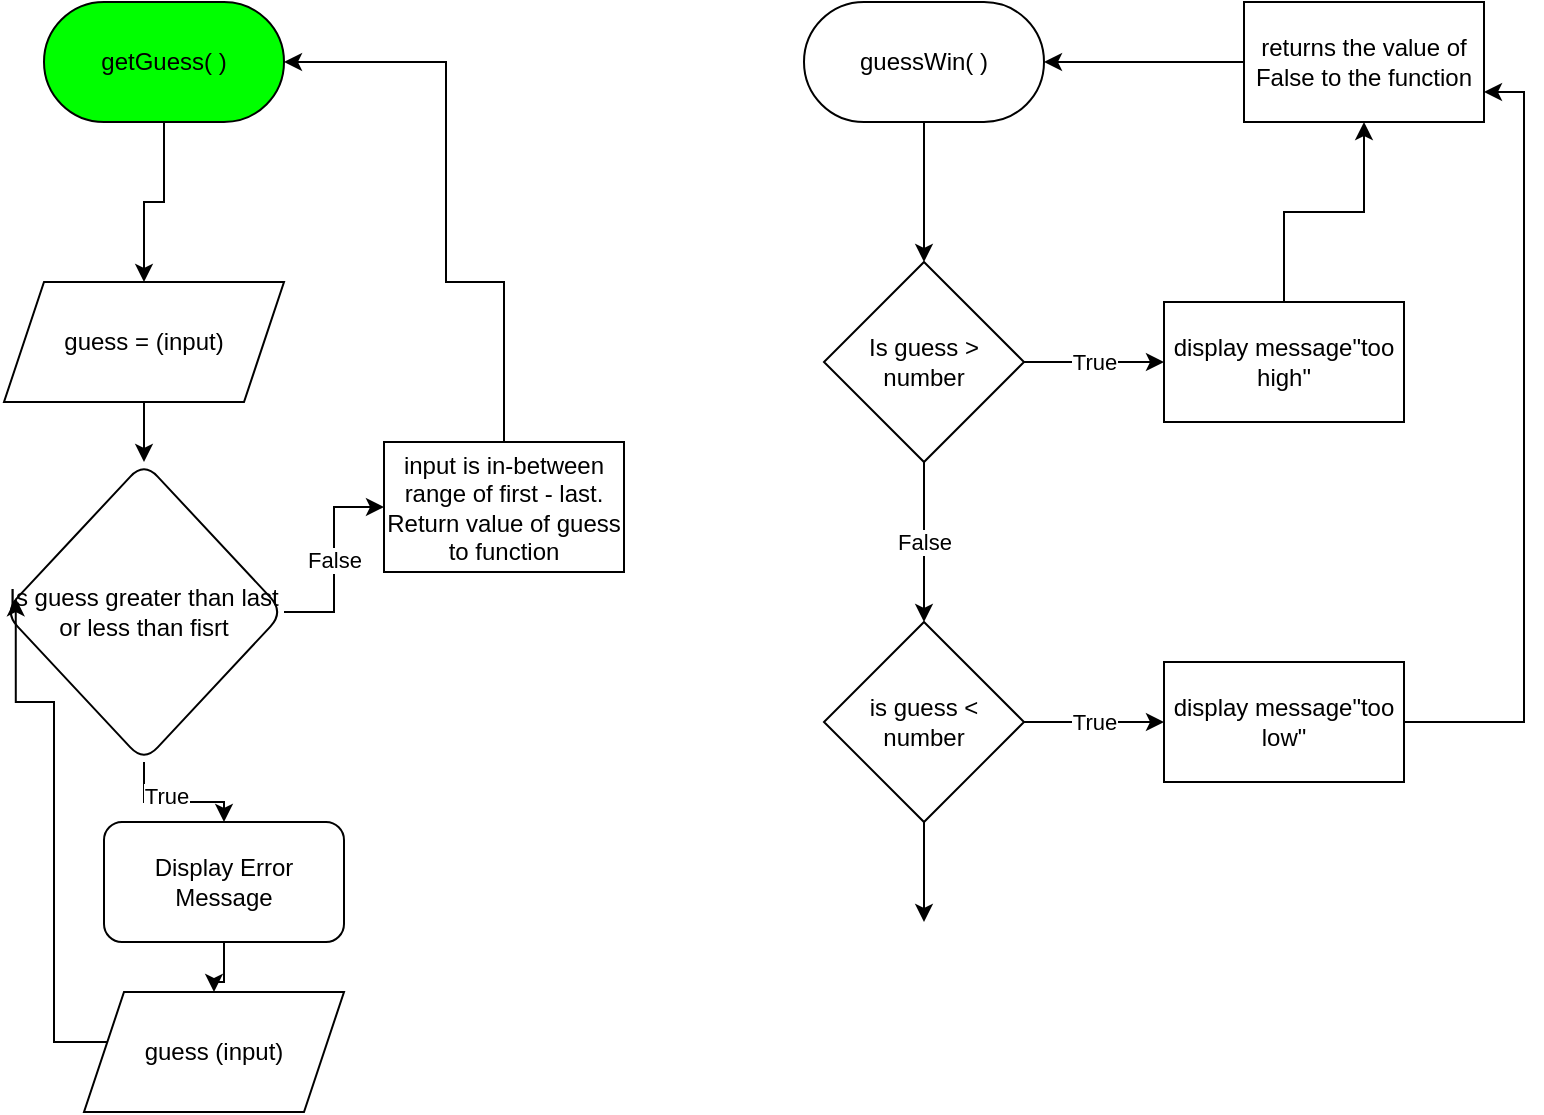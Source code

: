 <mxfile version="22.0.8" type="github">
  <diagram id="C5RBs43oDa-KdzZeNtuy" name="Page-1">
    <mxGraphModel dx="1335" dy="433" grid="1" gridSize="10" guides="1" tooltips="1" connect="1" arrows="1" fold="1" page="1" pageScale="1" pageWidth="827" pageHeight="1169" math="0" shadow="0">
      <root>
        <mxCell id="WIyWlLk6GJQsqaUBKTNV-0" />
        <mxCell id="WIyWlLk6GJQsqaUBKTNV-1" parent="WIyWlLk6GJQsqaUBKTNV-0" />
        <mxCell id="zW4cXiB-PVYMCWym2ozw-4" value="" style="edgeStyle=orthogonalEdgeStyle;rounded=0;orthogonalLoop=1;jettySize=auto;html=1;" edge="1" parent="WIyWlLk6GJQsqaUBKTNV-1" source="zW4cXiB-PVYMCWym2ozw-0" target="zW4cXiB-PVYMCWym2ozw-3">
          <mxGeometry relative="1" as="geometry" />
        </mxCell>
        <mxCell id="zW4cXiB-PVYMCWym2ozw-0" value="getGuess( )" style="rounded=1;whiteSpace=wrap;html=1;fillColor=#00FF00;arcSize=50;" vertex="1" parent="WIyWlLk6GJQsqaUBKTNV-1">
          <mxGeometry x="10" y="90" width="120" height="60" as="geometry" />
        </mxCell>
        <mxCell id="zW4cXiB-PVYMCWym2ozw-6" value="" style="edgeStyle=orthogonalEdgeStyle;rounded=0;orthogonalLoop=1;jettySize=auto;html=1;" edge="1" parent="WIyWlLk6GJQsqaUBKTNV-1" source="zW4cXiB-PVYMCWym2ozw-3" target="zW4cXiB-PVYMCWym2ozw-5">
          <mxGeometry relative="1" as="geometry" />
        </mxCell>
        <mxCell id="zW4cXiB-PVYMCWym2ozw-3" value="guess = (input)" style="shape=parallelogram;perimeter=parallelogramPerimeter;whiteSpace=wrap;html=1;fixedSize=1;rounded=1;arcSize=0;size=20;" vertex="1" parent="WIyWlLk6GJQsqaUBKTNV-1">
          <mxGeometry x="-10" y="230" width="140" height="60" as="geometry" />
        </mxCell>
        <mxCell id="zW4cXiB-PVYMCWym2ozw-8" value="False" style="edgeStyle=orthogonalEdgeStyle;rounded=0;orthogonalLoop=1;jettySize=auto;html=1;" edge="1" parent="WIyWlLk6GJQsqaUBKTNV-1" source="zW4cXiB-PVYMCWym2ozw-5" target="zW4cXiB-PVYMCWym2ozw-7">
          <mxGeometry relative="1" as="geometry" />
        </mxCell>
        <mxCell id="zW4cXiB-PVYMCWym2ozw-10" value="" style="edgeStyle=orthogonalEdgeStyle;rounded=0;orthogonalLoop=1;jettySize=auto;html=1;" edge="1" parent="WIyWlLk6GJQsqaUBKTNV-1" source="zW4cXiB-PVYMCWym2ozw-5" target="zW4cXiB-PVYMCWym2ozw-9">
          <mxGeometry relative="1" as="geometry" />
        </mxCell>
        <mxCell id="zW4cXiB-PVYMCWym2ozw-14" value="True" style="edgeLabel;html=1;align=center;verticalAlign=middle;resizable=0;points=[];" vertex="1" connectable="0" parent="zW4cXiB-PVYMCWym2ozw-10">
          <mxGeometry x="-0.125" y="3" relative="1" as="geometry">
            <mxPoint as="offset" />
          </mxGeometry>
        </mxCell>
        <mxCell id="zW4cXiB-PVYMCWym2ozw-5" value="Is guess greater than last or less than fisrt" style="rhombus;whiteSpace=wrap;html=1;rounded=1;" vertex="1" parent="WIyWlLk6GJQsqaUBKTNV-1">
          <mxGeometry x="-10" y="320" width="140" height="150" as="geometry" />
        </mxCell>
        <mxCell id="zW4cXiB-PVYMCWym2ozw-15" style="edgeStyle=orthogonalEdgeStyle;rounded=0;orthogonalLoop=1;jettySize=auto;html=1;" edge="1" parent="WIyWlLk6GJQsqaUBKTNV-1" source="zW4cXiB-PVYMCWym2ozw-7" target="zW4cXiB-PVYMCWym2ozw-0">
          <mxGeometry relative="1" as="geometry">
            <mxPoint x="210" as="targetPoint" />
            <Array as="points">
              <mxPoint x="240" y="230" />
              <mxPoint x="211" y="230" />
              <mxPoint x="211" y="120" />
            </Array>
          </mxGeometry>
        </mxCell>
        <mxCell id="zW4cXiB-PVYMCWym2ozw-7" value="input is in-between range of first - last. Return value of guess to function" style="rounded=1;whiteSpace=wrap;html=1;arcSize=0;" vertex="1" parent="WIyWlLk6GJQsqaUBKTNV-1">
          <mxGeometry x="180" y="310" width="120" height="65" as="geometry" />
        </mxCell>
        <mxCell id="zW4cXiB-PVYMCWym2ozw-12" value="" style="edgeStyle=orthogonalEdgeStyle;rounded=0;orthogonalLoop=1;jettySize=auto;html=1;" edge="1" parent="WIyWlLk6GJQsqaUBKTNV-1" source="zW4cXiB-PVYMCWym2ozw-9" target="zW4cXiB-PVYMCWym2ozw-11">
          <mxGeometry relative="1" as="geometry" />
        </mxCell>
        <mxCell id="zW4cXiB-PVYMCWym2ozw-9" value="Display Error Message" style="rounded=1;whiteSpace=wrap;html=1;" vertex="1" parent="WIyWlLk6GJQsqaUBKTNV-1">
          <mxGeometry x="40" y="500" width="120" height="60" as="geometry" />
        </mxCell>
        <mxCell id="zW4cXiB-PVYMCWym2ozw-13" style="edgeStyle=orthogonalEdgeStyle;rounded=0;orthogonalLoop=1;jettySize=auto;html=1;entryX=0.042;entryY=0.454;entryDx=0;entryDy=0;entryPerimeter=0;exitX=0;exitY=0.5;exitDx=0;exitDy=0;" edge="1" parent="WIyWlLk6GJQsqaUBKTNV-1" source="zW4cXiB-PVYMCWym2ozw-11" target="zW4cXiB-PVYMCWym2ozw-5">
          <mxGeometry relative="1" as="geometry">
            <mxPoint y="380" as="targetPoint" />
            <Array as="points">
              <mxPoint x="50" y="610" />
              <mxPoint x="15" y="610" />
              <mxPoint x="15" y="440" />
              <mxPoint x="-4" y="440" />
            </Array>
          </mxGeometry>
        </mxCell>
        <mxCell id="zW4cXiB-PVYMCWym2ozw-11" value="guess (input)" style="shape=parallelogram;perimeter=parallelogramPerimeter;whiteSpace=wrap;html=1;fixedSize=1;rounded=1;arcSize=0;size=20;" vertex="1" parent="WIyWlLk6GJQsqaUBKTNV-1">
          <mxGeometry x="30" y="585" width="130" height="60" as="geometry" />
        </mxCell>
        <mxCell id="zW4cXiB-PVYMCWym2ozw-20" value="" style="edgeStyle=orthogonalEdgeStyle;rounded=0;orthogonalLoop=1;jettySize=auto;html=1;" edge="1" parent="WIyWlLk6GJQsqaUBKTNV-1" source="zW4cXiB-PVYMCWym2ozw-16">
          <mxGeometry relative="1" as="geometry">
            <mxPoint x="450" y="220" as="targetPoint" />
          </mxGeometry>
        </mxCell>
        <mxCell id="zW4cXiB-PVYMCWym2ozw-16" value="guessWin( )" style="rounded=1;whiteSpace=wrap;html=1;arcSize=50;" vertex="1" parent="WIyWlLk6GJQsqaUBKTNV-1">
          <mxGeometry x="390" y="90" width="120" height="60" as="geometry" />
        </mxCell>
        <mxCell id="zW4cXiB-PVYMCWym2ozw-23" value="True" style="edgeStyle=orthogonalEdgeStyle;rounded=0;orthogonalLoop=1;jettySize=auto;html=1;" edge="1" parent="WIyWlLk6GJQsqaUBKTNV-1" source="zW4cXiB-PVYMCWym2ozw-21" target="zW4cXiB-PVYMCWym2ozw-22">
          <mxGeometry relative="1" as="geometry" />
        </mxCell>
        <mxCell id="zW4cXiB-PVYMCWym2ozw-29" value="False" style="edgeStyle=orthogonalEdgeStyle;rounded=0;orthogonalLoop=1;jettySize=auto;html=1;" edge="1" parent="WIyWlLk6GJQsqaUBKTNV-1" source="zW4cXiB-PVYMCWym2ozw-21" target="zW4cXiB-PVYMCWym2ozw-28">
          <mxGeometry relative="1" as="geometry" />
        </mxCell>
        <mxCell id="zW4cXiB-PVYMCWym2ozw-21" value="Is guess &amp;gt; number" style="rhombus;whiteSpace=wrap;html=1;" vertex="1" parent="WIyWlLk6GJQsqaUBKTNV-1">
          <mxGeometry x="400" y="220" width="100" height="100" as="geometry" />
        </mxCell>
        <mxCell id="zW4cXiB-PVYMCWym2ozw-26" value="" style="edgeStyle=orthogonalEdgeStyle;rounded=0;orthogonalLoop=1;jettySize=auto;html=1;" edge="1" parent="WIyWlLk6GJQsqaUBKTNV-1" source="zW4cXiB-PVYMCWym2ozw-22" target="zW4cXiB-PVYMCWym2ozw-25">
          <mxGeometry relative="1" as="geometry" />
        </mxCell>
        <mxCell id="zW4cXiB-PVYMCWym2ozw-22" value="display message&quot;too high&quot;" style="whiteSpace=wrap;html=1;" vertex="1" parent="WIyWlLk6GJQsqaUBKTNV-1">
          <mxGeometry x="570" y="240" width="120" height="60" as="geometry" />
        </mxCell>
        <mxCell id="zW4cXiB-PVYMCWym2ozw-27" style="edgeStyle=orthogonalEdgeStyle;rounded=0;orthogonalLoop=1;jettySize=auto;html=1;entryX=1;entryY=0.5;entryDx=0;entryDy=0;" edge="1" parent="WIyWlLk6GJQsqaUBKTNV-1" source="zW4cXiB-PVYMCWym2ozw-25" target="zW4cXiB-PVYMCWym2ozw-16">
          <mxGeometry relative="1" as="geometry" />
        </mxCell>
        <mxCell id="zW4cXiB-PVYMCWym2ozw-25" value="returns the value of False to the function" style="whiteSpace=wrap;html=1;" vertex="1" parent="WIyWlLk6GJQsqaUBKTNV-1">
          <mxGeometry x="610" y="90" width="120" height="60" as="geometry" />
        </mxCell>
        <mxCell id="zW4cXiB-PVYMCWym2ozw-31" value="True" style="edgeStyle=orthogonalEdgeStyle;rounded=0;orthogonalLoop=1;jettySize=auto;html=1;entryX=0;entryY=0.5;entryDx=0;entryDy=0;" edge="1" parent="WIyWlLk6GJQsqaUBKTNV-1" source="zW4cXiB-PVYMCWym2ozw-28" target="zW4cXiB-PVYMCWym2ozw-30">
          <mxGeometry relative="1" as="geometry" />
        </mxCell>
        <mxCell id="zW4cXiB-PVYMCWym2ozw-35" style="edgeStyle=orthogonalEdgeStyle;rounded=0;orthogonalLoop=1;jettySize=auto;html=1;exitX=0.5;exitY=1;exitDx=0;exitDy=0;" edge="1" parent="WIyWlLk6GJQsqaUBKTNV-1" source="zW4cXiB-PVYMCWym2ozw-28">
          <mxGeometry relative="1" as="geometry">
            <mxPoint x="450" y="550" as="targetPoint" />
          </mxGeometry>
        </mxCell>
        <mxCell id="zW4cXiB-PVYMCWym2ozw-28" value="is guess &amp;lt; number" style="rhombus;whiteSpace=wrap;html=1;" vertex="1" parent="WIyWlLk6GJQsqaUBKTNV-1">
          <mxGeometry x="400" y="400" width="100" height="100" as="geometry" />
        </mxCell>
        <mxCell id="zW4cXiB-PVYMCWym2ozw-32" style="edgeStyle=orthogonalEdgeStyle;rounded=0;orthogonalLoop=1;jettySize=auto;html=1;entryX=1;entryY=0.75;entryDx=0;entryDy=0;" edge="1" parent="WIyWlLk6GJQsqaUBKTNV-1" source="zW4cXiB-PVYMCWym2ozw-30" target="zW4cXiB-PVYMCWym2ozw-25">
          <mxGeometry relative="1" as="geometry">
            <mxPoint x="750" y="120" as="targetPoint" />
            <Array as="points">
              <mxPoint x="750" y="450" />
              <mxPoint x="750" y="135" />
            </Array>
          </mxGeometry>
        </mxCell>
        <mxCell id="zW4cXiB-PVYMCWym2ozw-30" value="display message&quot;too low&quot;" style="whiteSpace=wrap;html=1;" vertex="1" parent="WIyWlLk6GJQsqaUBKTNV-1">
          <mxGeometry x="570" y="420" width="120" height="60" as="geometry" />
        </mxCell>
      </root>
    </mxGraphModel>
  </diagram>
</mxfile>
